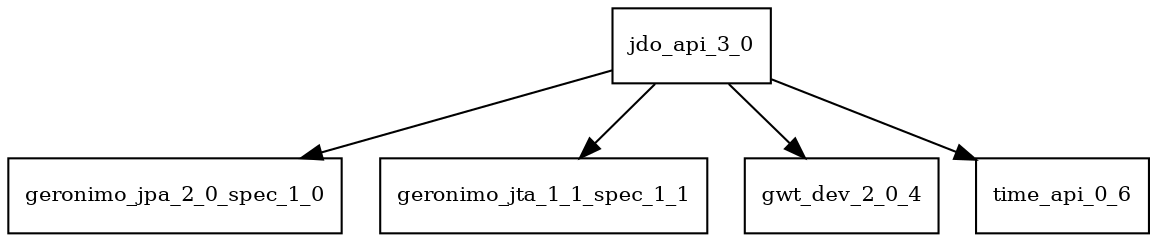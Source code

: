 digraph jdo_api_3_0_dependencies {
  node [shape = box, fontsize=10.0];
  jdo_api_3_0 -> geronimo_jpa_2_0_spec_1_0;
  jdo_api_3_0 -> geronimo_jta_1_1_spec_1_1;
  jdo_api_3_0 -> gwt_dev_2_0_4;
  jdo_api_3_0 -> time_api_0_6;
}
